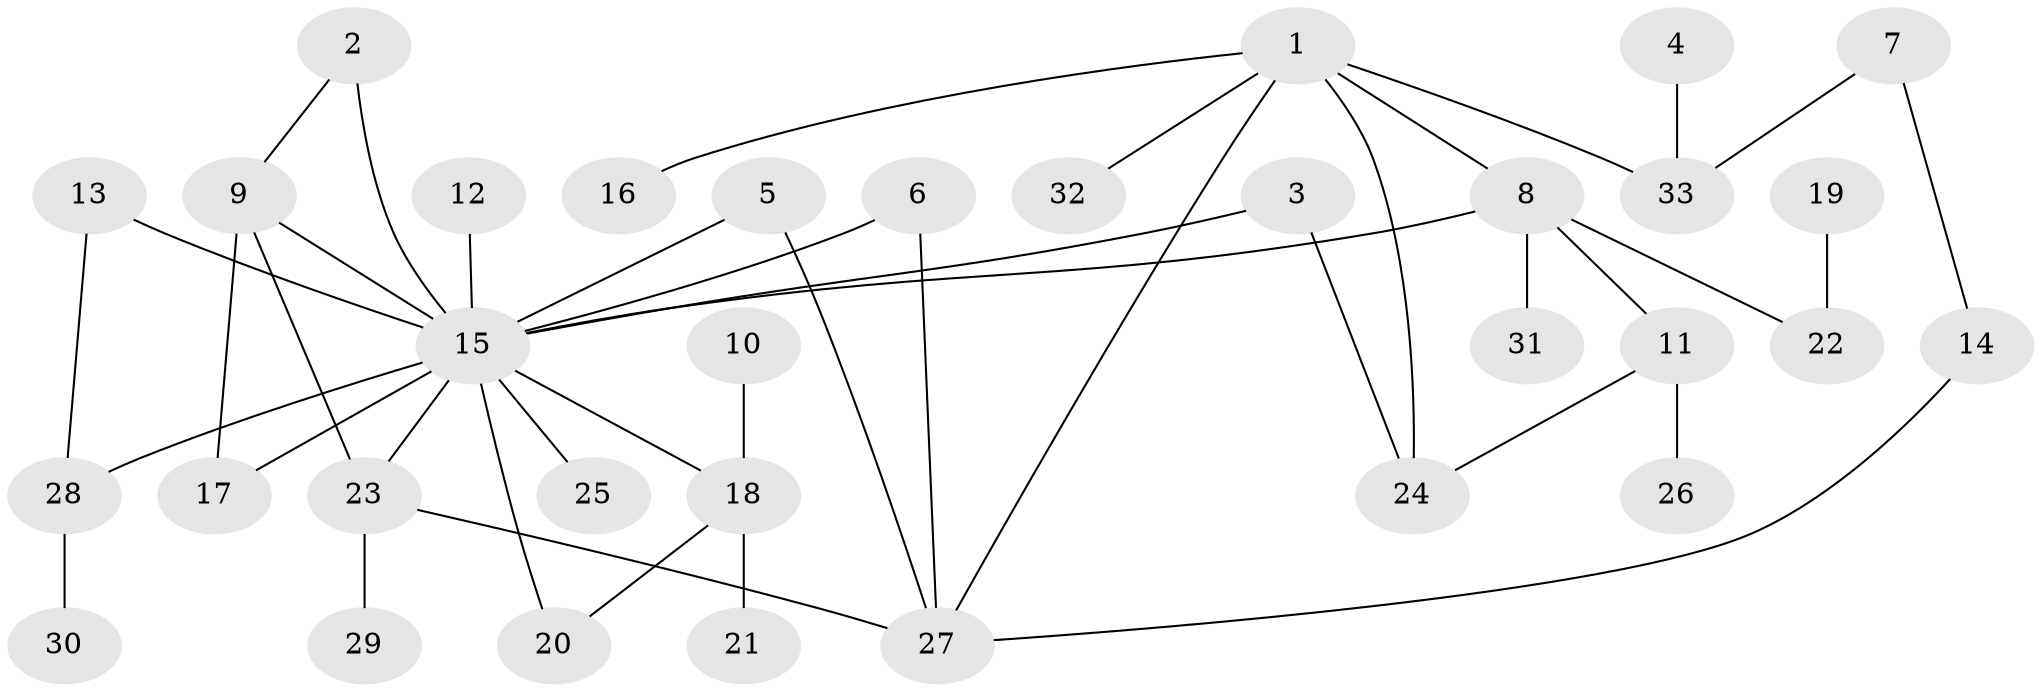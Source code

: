 // original degree distribution, {5: 0.07575757575757576, 6: 0.015151515151515152, 11: 0.015151515151515152, 3: 0.15151515151515152, 4: 0.06060606060606061, 7: 0.015151515151515152, 2: 0.2878787878787879, 1: 0.3787878787878788}
// Generated by graph-tools (version 1.1) at 2025/49/03/09/25 03:49:18]
// undirected, 33 vertices, 43 edges
graph export_dot {
graph [start="1"]
  node [color=gray90,style=filled];
  1;
  2;
  3;
  4;
  5;
  6;
  7;
  8;
  9;
  10;
  11;
  12;
  13;
  14;
  15;
  16;
  17;
  18;
  19;
  20;
  21;
  22;
  23;
  24;
  25;
  26;
  27;
  28;
  29;
  30;
  31;
  32;
  33;
  1 -- 8 [weight=1.0];
  1 -- 16 [weight=1.0];
  1 -- 24 [weight=1.0];
  1 -- 27 [weight=1.0];
  1 -- 32 [weight=1.0];
  1 -- 33 [weight=1.0];
  2 -- 9 [weight=1.0];
  2 -- 15 [weight=2.0];
  3 -- 15 [weight=1.0];
  3 -- 24 [weight=1.0];
  4 -- 33 [weight=1.0];
  5 -- 15 [weight=1.0];
  5 -- 27 [weight=1.0];
  6 -- 15 [weight=1.0];
  6 -- 27 [weight=1.0];
  7 -- 14 [weight=1.0];
  7 -- 33 [weight=1.0];
  8 -- 11 [weight=1.0];
  8 -- 15 [weight=1.0];
  8 -- 22 [weight=1.0];
  8 -- 31 [weight=1.0];
  9 -- 15 [weight=1.0];
  9 -- 17 [weight=1.0];
  9 -- 23 [weight=1.0];
  10 -- 18 [weight=1.0];
  11 -- 24 [weight=1.0];
  11 -- 26 [weight=1.0];
  12 -- 15 [weight=1.0];
  13 -- 15 [weight=1.0];
  13 -- 28 [weight=1.0];
  14 -- 27 [weight=1.0];
  15 -- 17 [weight=1.0];
  15 -- 18 [weight=2.0];
  15 -- 20 [weight=1.0];
  15 -- 23 [weight=1.0];
  15 -- 25 [weight=1.0];
  15 -- 28 [weight=1.0];
  18 -- 20 [weight=1.0];
  18 -- 21 [weight=1.0];
  19 -- 22 [weight=1.0];
  23 -- 27 [weight=1.0];
  23 -- 29 [weight=1.0];
  28 -- 30 [weight=1.0];
}
